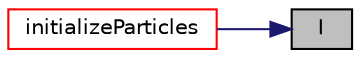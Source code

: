 digraph "I"
{
 // LATEX_PDF_SIZE
  edge [fontname="Helvetica",fontsize="10",labelfontname="Helvetica",labelfontsize="10"];
  node [fontname="Helvetica",fontsize="10",shape=record];
  rankdir="RL";
  Node1 [label="I",height=0.2,width=0.4,color="black", fillcolor="grey75", style="filled", fontcolor="black",tooltip="const reference to inertia pointField"];
  Node1 -> Node2 [dir="back",color="midnightblue",fontsize="10",style="solid",fontname="Helvetica"];
  Node2 [label="initializeParticles",height=0.2,width=0.4,color="red", fillcolor="white", style="filled",URL="$classpFlow_1_1grainParticles.html#a84343969d723c548f0f20fcd9294d351",tooltip="Insert new particles in position with specified shapes."];
}
